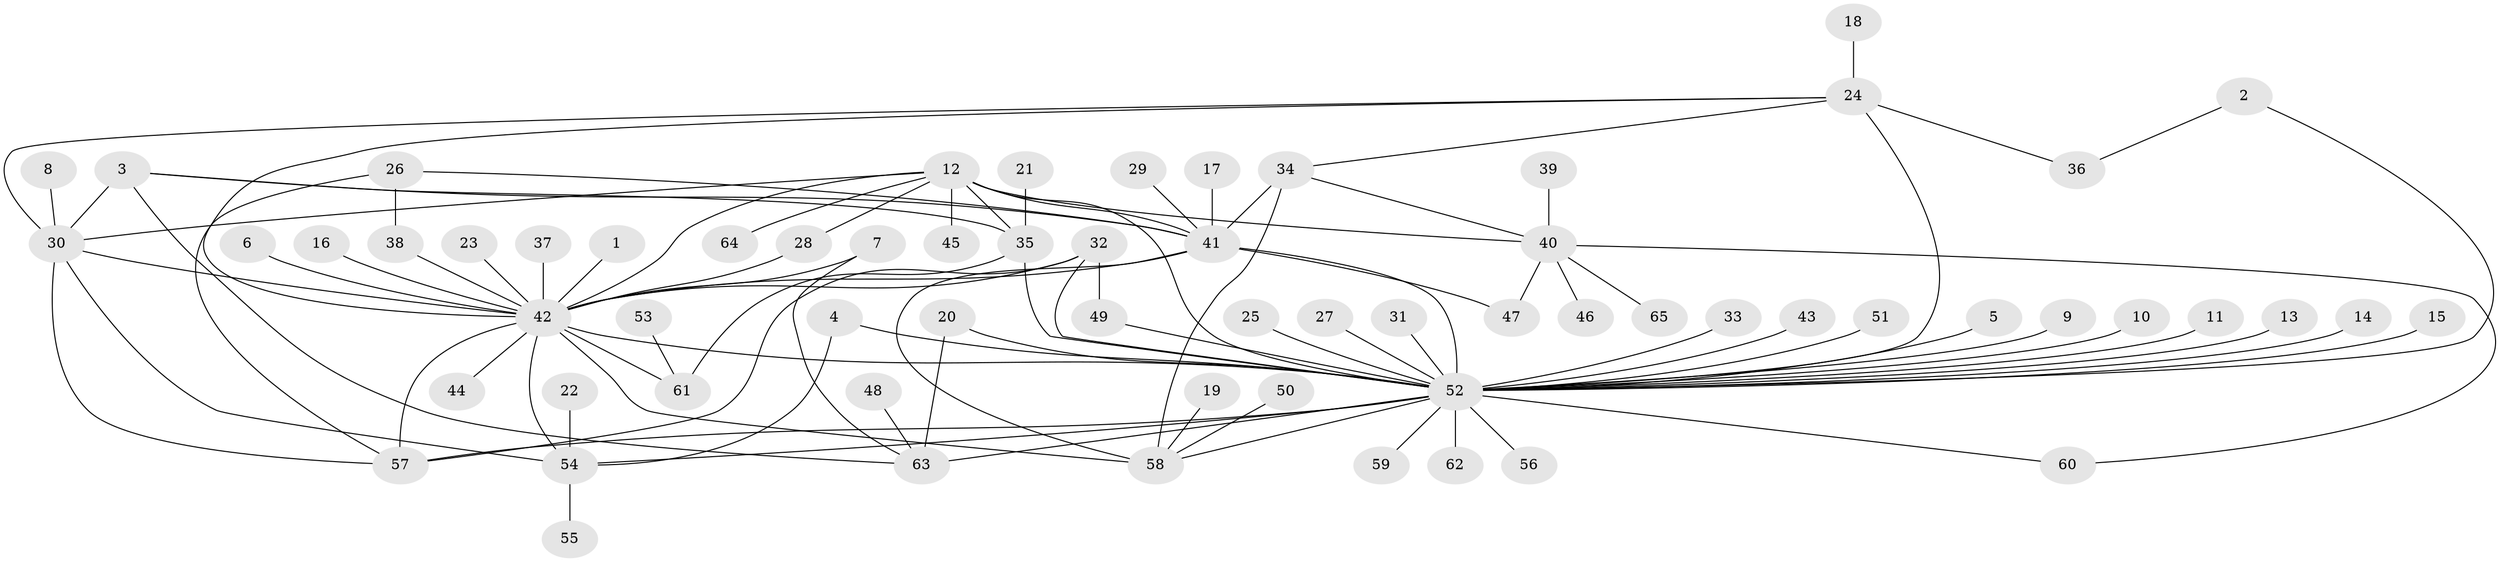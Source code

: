 // original degree distribution, {6: 0.023076923076923078, 7: 0.023076923076923078, 39: 0.007692307692307693, 19: 0.007692307692307693, 1: 0.49230769230769234, 2: 0.26153846153846155, 4: 0.06923076923076923, 3: 0.05384615384615385, 5: 0.03076923076923077, 8: 0.015384615384615385, 10: 0.015384615384615385}
// Generated by graph-tools (version 1.1) at 2025/26/03/09/25 03:26:01]
// undirected, 65 vertices, 96 edges
graph export_dot {
graph [start="1"]
  node [color=gray90,style=filled];
  1;
  2;
  3;
  4;
  5;
  6;
  7;
  8;
  9;
  10;
  11;
  12;
  13;
  14;
  15;
  16;
  17;
  18;
  19;
  20;
  21;
  22;
  23;
  24;
  25;
  26;
  27;
  28;
  29;
  30;
  31;
  32;
  33;
  34;
  35;
  36;
  37;
  38;
  39;
  40;
  41;
  42;
  43;
  44;
  45;
  46;
  47;
  48;
  49;
  50;
  51;
  52;
  53;
  54;
  55;
  56;
  57;
  58;
  59;
  60;
  61;
  62;
  63;
  64;
  65;
  1 -- 42 [weight=1.0];
  2 -- 36 [weight=1.0];
  2 -- 52 [weight=1.0];
  3 -- 30 [weight=1.0];
  3 -- 35 [weight=1.0];
  3 -- 41 [weight=1.0];
  3 -- 63 [weight=1.0];
  4 -- 52 [weight=1.0];
  4 -- 54 [weight=1.0];
  5 -- 52 [weight=1.0];
  6 -- 42 [weight=1.0];
  7 -- 42 [weight=1.0];
  7 -- 63 [weight=1.0];
  8 -- 30 [weight=1.0];
  9 -- 52 [weight=1.0];
  10 -- 52 [weight=1.0];
  11 -- 52 [weight=1.0];
  12 -- 28 [weight=1.0];
  12 -- 30 [weight=1.0];
  12 -- 35 [weight=1.0];
  12 -- 40 [weight=1.0];
  12 -- 41 [weight=1.0];
  12 -- 42 [weight=1.0];
  12 -- 45 [weight=1.0];
  12 -- 52 [weight=1.0];
  12 -- 64 [weight=1.0];
  13 -- 52 [weight=1.0];
  14 -- 52 [weight=1.0];
  15 -- 52 [weight=1.0];
  16 -- 42 [weight=1.0];
  17 -- 41 [weight=1.0];
  18 -- 24 [weight=1.0];
  19 -- 58 [weight=1.0];
  20 -- 52 [weight=1.0];
  20 -- 63 [weight=1.0];
  21 -- 35 [weight=1.0];
  22 -- 54 [weight=1.0];
  23 -- 42 [weight=1.0];
  24 -- 30 [weight=1.0];
  24 -- 34 [weight=1.0];
  24 -- 36 [weight=1.0];
  24 -- 42 [weight=1.0];
  24 -- 52 [weight=2.0];
  25 -- 52 [weight=1.0];
  26 -- 38 [weight=1.0];
  26 -- 41 [weight=1.0];
  26 -- 57 [weight=1.0];
  27 -- 52 [weight=1.0];
  28 -- 42 [weight=1.0];
  29 -- 41 [weight=1.0];
  30 -- 42 [weight=1.0];
  30 -- 54 [weight=1.0];
  30 -- 57 [weight=1.0];
  31 -- 52 [weight=1.0];
  32 -- 42 [weight=1.0];
  32 -- 49 [weight=3.0];
  32 -- 52 [weight=1.0];
  32 -- 57 [weight=1.0];
  33 -- 52 [weight=1.0];
  34 -- 40 [weight=1.0];
  34 -- 41 [weight=1.0];
  34 -- 58 [weight=2.0];
  35 -- 52 [weight=1.0];
  35 -- 61 [weight=1.0];
  37 -- 42 [weight=1.0];
  38 -- 42 [weight=1.0];
  39 -- 40 [weight=1.0];
  40 -- 46 [weight=1.0];
  40 -- 47 [weight=1.0];
  40 -- 60 [weight=1.0];
  40 -- 65 [weight=1.0];
  41 -- 42 [weight=1.0];
  41 -- 47 [weight=1.0];
  41 -- 52 [weight=2.0];
  41 -- 58 [weight=1.0];
  42 -- 44 [weight=1.0];
  42 -- 52 [weight=1.0];
  42 -- 54 [weight=1.0];
  42 -- 57 [weight=1.0];
  42 -- 58 [weight=1.0];
  42 -- 61 [weight=1.0];
  43 -- 52 [weight=2.0];
  48 -- 63 [weight=1.0];
  49 -- 52 [weight=2.0];
  50 -- 58 [weight=1.0];
  51 -- 52 [weight=1.0];
  52 -- 54 [weight=1.0];
  52 -- 56 [weight=1.0];
  52 -- 57 [weight=1.0];
  52 -- 58 [weight=1.0];
  52 -- 59 [weight=1.0];
  52 -- 60 [weight=1.0];
  52 -- 62 [weight=1.0];
  52 -- 63 [weight=2.0];
  53 -- 61 [weight=1.0];
  54 -- 55 [weight=1.0];
}
